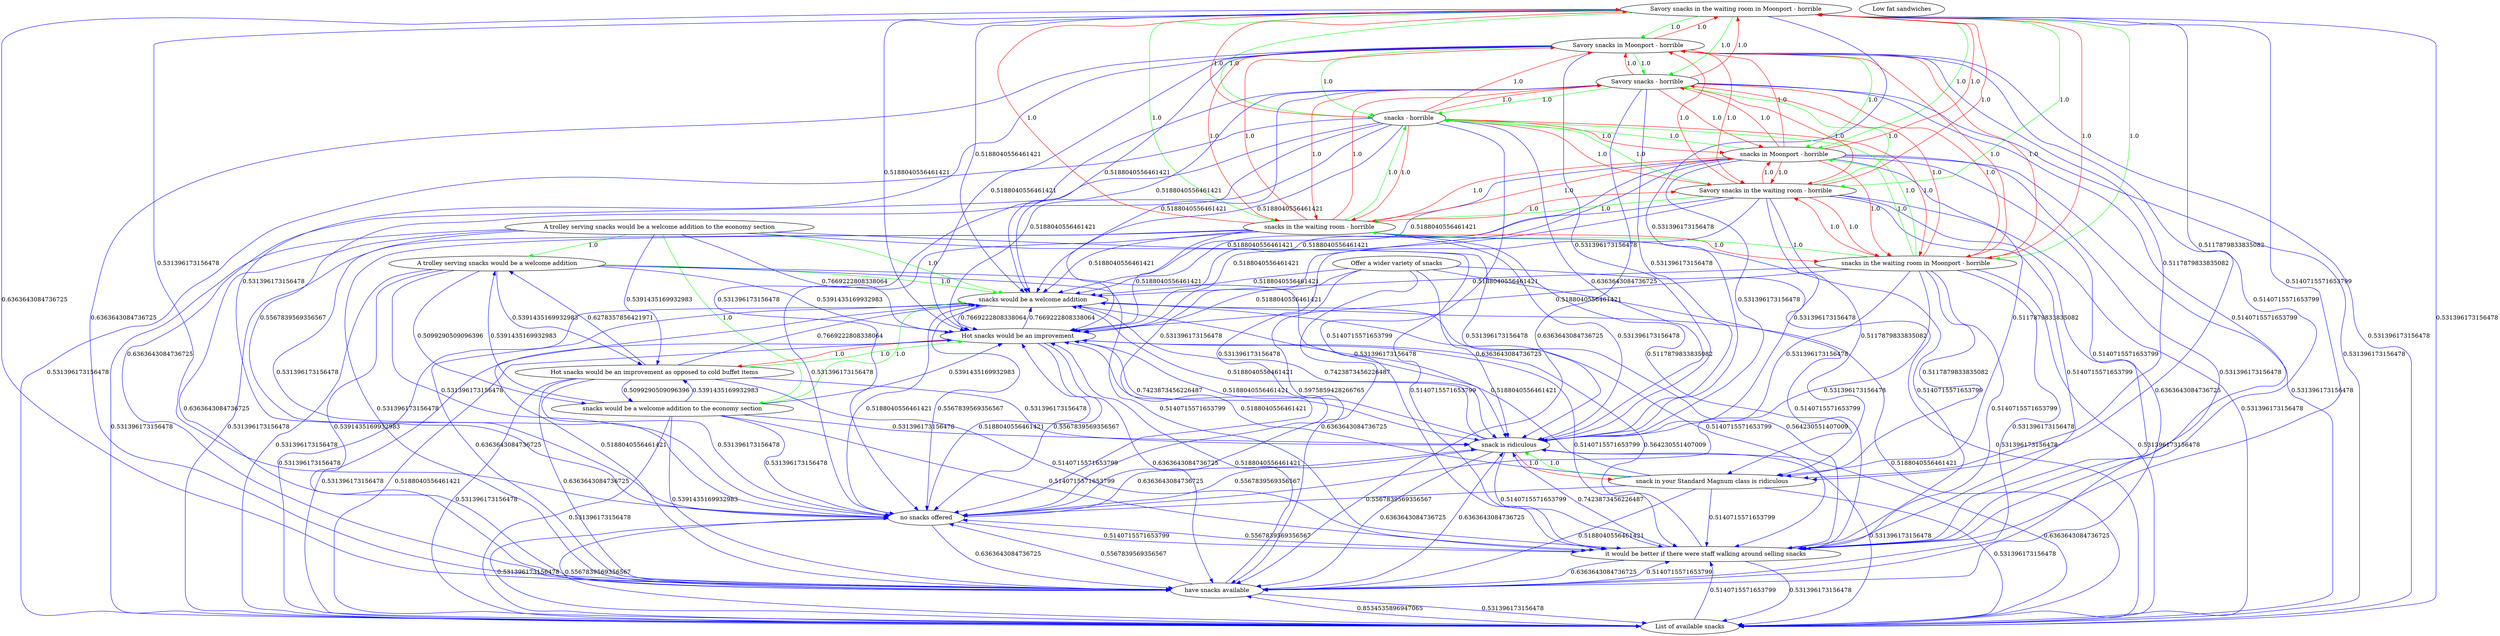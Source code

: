 digraph rawGraph {
"A trolley serving snacks would be a welcome addition to the economy section";"A trolley serving snacks would be a welcome addition";"snacks would be a welcome addition";"snacks would be a welcome addition to the economy section";"Hot snacks would be an improvement as opposed to cold buffet items";"Hot snacks would be an improvement";"List of available snacks";"Low fat sandwiches";"Offer a wider variety of snacks";"Savory snacks in the waiting room in Moonport - horrible";"Savory snacks in Moonport - horrible";"Savory snacks - horrible";"snacks - horrible";"snacks in Moonport - horrible";"Savory snacks in the waiting room - horrible";"snacks in the waiting room - horrible";"snacks in the waiting room in Moonport - horrible";"have snacks available";"it would be better if there were staff walking around selling snacks";"no snacks offered";"snack in your Standard Magnum class is ridiculous";"snack is ridiculous";"A trolley serving snacks would be a welcome addition to the economy section" -> "A trolley serving snacks would be a welcome addition" [label=1.0] [color=green]
"A trolley serving snacks would be a welcome addition" -> "snacks would be a welcome addition" [label=1.0] [color=green]
"A trolley serving snacks would be a welcome addition to the economy section" -> "snacks would be a welcome addition to the economy section" [label=1.0] [color=green]
"snacks would be a welcome addition to the economy section" -> "snacks would be a welcome addition" [label=1.0] [color=green]
"A trolley serving snacks would be a welcome addition to the economy section" -> "snacks would be a welcome addition" [label=1.0] [color=green]
"Hot snacks would be an improvement as opposed to cold buffet items" -> "Hot snacks would be an improvement" [label=1.0] [color=green]
"Hot snacks would be an improvement" -> "Hot snacks would be an improvement as opposed to cold buffet items" [label=1.0] [color=red]
"snacks would be a welcome addition" -> "Hot snacks would be an improvement" [label=0.7669222808338064] [color=blue]
"Hot snacks would be an improvement" -> "snacks would be a welcome addition" [label=0.7669222808338064] [color=blue]
"A trolley serving snacks would be a welcome addition" -> "Hot snacks would be an improvement as opposed to cold buffet items" [label=0.5391435169932983] [color=blue]
"snacks would be a welcome addition to the economy section" -> "Hot snacks would be an improvement as opposed to cold buffet items" [label=0.5391435169932983] [color=blue]
"Hot snacks would be an improvement as opposed to cold buffet items" -> "A trolley serving snacks would be a welcome addition" [label=0.6278357856421971] [color=blue]
"Hot snacks would be an improvement as opposed to cold buffet items" -> "snacks would be a welcome addition to the economy section" [label=0.5099290509096396] [color=blue]
"A trolley serving snacks would be a welcome addition to the economy section" -> "Hot snacks would be an improvement as opposed to cold buffet items" [label=0.5391435169932983] [color=blue]
"A trolley serving snacks would be a welcome addition to the economy section" -> "Hot snacks would be an improvement" [label=0.7669222808338064] [color=blue]
"A trolley serving snacks would be a welcome addition" -> "Hot snacks would be an improvement" [label=0.5391435169932983] [color=blue]
"A trolley serving snacks would be a welcome addition" -> "snacks would be a welcome addition to the economy section" [label=0.5099290509096396] [color=blue]
"snacks would be a welcome addition to the economy section" -> "Hot snacks would be an improvement" [label=0.5391435169932983] [color=blue]
"snacks would be a welcome addition to the economy section" -> "A trolley serving snacks would be a welcome addition" [label=0.5391435169932983] [color=blue]
"Hot snacks would be an improvement as opposed to cold buffet items" -> "snacks would be a welcome addition" [label=0.7669222808338064] [color=blue]
"Savory snacks in the waiting room in Moonport - horrible" -> "Savory snacks in Moonport - horrible" [label=1.0] [color=green]
"Savory snacks in Moonport - horrible" -> "Savory snacks - horrible" [label=1.0] [color=green]
"Savory snacks - horrible" -> "snacks - horrible" [label=1.0] [color=green]
"Savory snacks in Moonport - horrible" -> "snacks in Moonport - horrible" [label=1.0] [color=green]
"snacks in Moonport - horrible" -> "snacks - horrible" [label=1.0] [color=green]
"Savory snacks in the waiting room in Moonport - horrible" -> "Savory snacks in the waiting room - horrible" [label=1.0] [color=green]
"Savory snacks in the waiting room - horrible" -> "Savory snacks - horrible" [label=1.0] [color=green]
"Savory snacks in the waiting room - horrible" -> "snacks in the waiting room - horrible" [label=1.0] [color=green]
"snacks in the waiting room - horrible" -> "snacks - horrible" [label=1.0] [color=green]
"Savory snacks in the waiting room in Moonport - horrible" -> "snacks in the waiting room in Moonport - horrible" [label=1.0] [color=green]
"snacks in the waiting room in Moonport - horrible" -> "snacks in Moonport - horrible" [label=1.0] [color=green]
"snacks in the waiting room in Moonport - horrible" -> "snacks in the waiting room - horrible" [label=1.0] [color=green]
"Savory snacks in the waiting room in Moonport - horrible" -> "snacks in Moonport - horrible" [label=1.0] [color=green]
"Savory snacks in the waiting room in Moonport - horrible" -> "Savory snacks - horrible" [label=1.0] [color=green]
"Savory snacks in the waiting room in Moonport - horrible" -> "snacks in the waiting room - horrible" [label=1.0] [color=green]
"Savory snacks in Moonport - horrible" -> "snacks - horrible" [label=1.0] [color=green]
"Savory snacks in the waiting room - horrible" -> "snacks - horrible" [label=1.0] [color=green]
"snacks in the waiting room in Moonport - horrible" -> "snacks - horrible" [label=1.0] [color=green]
"Savory snacks in the waiting room in Moonport - horrible" -> "snacks - horrible" [label=1.0] [color=green]
"Savory snacks in Moonport - horrible" -> "Savory snacks in the waiting room in Moonport - horrible" [label=1.0] [color=red]
"Savory snacks in Moonport - horrible" -> "Savory snacks in the waiting room - horrible" [label=1.0] [color=red]
"Savory snacks in Moonport - horrible" -> "snacks in the waiting room - horrible" [label=1.0] [color=red]
"Savory snacks in Moonport - horrible" -> "snacks in the waiting room in Moonport - horrible" [label=1.0] [color=red]
"Savory snacks - horrible" -> "Savory snacks in the waiting room in Moonport - horrible" [label=1.0] [color=red]
"Savory snacks - horrible" -> "Savory snacks in Moonport - horrible" [label=1.0] [color=red]
"Savory snacks - horrible" -> "snacks in Moonport - horrible" [label=1.0] [color=red]
"Savory snacks - horrible" -> "Savory snacks in the waiting room - horrible" [label=1.0] [color=red]
"Savory snacks - horrible" -> "snacks in the waiting room - horrible" [label=1.0] [color=red]
"Savory snacks - horrible" -> "snacks in the waiting room in Moonport - horrible" [label=1.0] [color=red]
"snacks - horrible" -> "Savory snacks in the waiting room in Moonport - horrible" [label=1.0] [color=red]
"snacks - horrible" -> "Savory snacks in Moonport - horrible" [label=1.0] [color=red]
"snacks - horrible" -> "Savory snacks - horrible" [label=1.0] [color=red]
"snacks - horrible" -> "snacks in Moonport - horrible" [label=1.0] [color=red]
"snacks - horrible" -> "Savory snacks in the waiting room - horrible" [label=1.0] [color=red]
"snacks - horrible" -> "snacks in the waiting room - horrible" [label=1.0] [color=red]
"snacks - horrible" -> "snacks in the waiting room in Moonport - horrible" [label=1.0] [color=red]
"snacks in Moonport - horrible" -> "Savory snacks in the waiting room in Moonport - horrible" [label=1.0] [color=red]
"snacks in Moonport - horrible" -> "Savory snacks in Moonport - horrible" [label=1.0] [color=red]
"snacks in Moonport - horrible" -> "Savory snacks - horrible" [label=1.0] [color=red]
"snacks in Moonport - horrible" -> "Savory snacks in the waiting room - horrible" [label=1.0] [color=red]
"snacks in Moonport - horrible" -> "snacks in the waiting room - horrible" [label=1.0] [color=red]
"snacks in Moonport - horrible" -> "snacks in the waiting room in Moonport - horrible" [label=1.0] [color=red]
"Savory snacks in the waiting room - horrible" -> "Savory snacks in the waiting room in Moonport - horrible" [label=1.0] [color=red]
"Savory snacks in the waiting room - horrible" -> "Savory snacks in Moonport - horrible" [label=1.0] [color=red]
"Savory snacks in the waiting room - horrible" -> "snacks in Moonport - horrible" [label=1.0] [color=red]
"Savory snacks in the waiting room - horrible" -> "snacks in the waiting room in Moonport - horrible" [label=1.0] [color=red]
"snacks in the waiting room - horrible" -> "Savory snacks in the waiting room in Moonport - horrible" [label=1.0] [color=red]
"snacks in the waiting room - horrible" -> "Savory snacks in Moonport - horrible" [label=1.0] [color=red]
"snacks in the waiting room - horrible" -> "Savory snacks - horrible" [label=1.0] [color=red]
"snacks in the waiting room - horrible" -> "snacks in Moonport - horrible" [label=1.0] [color=red]
"snacks in the waiting room - horrible" -> "Savory snacks in the waiting room - horrible" [label=1.0] [color=red]
"snacks in the waiting room - horrible" -> "snacks in the waiting room in Moonport - horrible" [label=1.0] [color=red]
"snacks in the waiting room in Moonport - horrible" -> "Savory snacks in the waiting room in Moonport - horrible" [label=1.0] [color=red]
"snacks in the waiting room in Moonport - horrible" -> "Savory snacks in Moonport - horrible" [label=1.0] [color=red]
"snacks in the waiting room in Moonport - horrible" -> "Savory snacks - horrible" [label=1.0] [color=red]
"snacks in the waiting room in Moonport - horrible" -> "Savory snacks in the waiting room - horrible" [label=1.0] [color=red]
"have snacks available" -> "List of available snacks" [label=0.531396173156478] [color=blue]
"List of available snacks" -> "have snacks available" [label=0.8534535896947065] [color=blue]
"Offer a wider variety of snacks" -> "have snacks available" [label=0.6363643084736725] [color=blue]
"Hot snacks would be an improvement" -> "have snacks available" [label=0.6363643084736725] [color=blue]
"snacks - horrible" -> "have snacks available" [label=0.6363643084736725] [color=blue]
"snacks would be a welcome addition" -> "have snacks available" [label=0.6363643084736725] [color=blue]
"A trolley serving snacks would be a welcome addition to the economy section" -> "have snacks available" [label=0.6363643084736725] [color=blue]
"A trolley serving snacks would be a welcome addition" -> "have snacks available" [label=0.5391435169932983] [color=blue]
"snacks would be a welcome addition" -> "List of available snacks" [label=0.531396173156478] [color=blue]
"snacks would be a welcome addition to the economy section" -> "List of available snacks" [label=0.531396173156478] [color=blue]
"snacks would be a welcome addition to the economy section" -> "have snacks available" [label=0.5391435169932983] [color=blue]
"Hot snacks would be an improvement as opposed to cold buffet items" -> "List of available snacks" [label=0.531396173156478] [color=blue]
"Hot snacks would be an improvement as opposed to cold buffet items" -> "have snacks available" [label=0.6363643084736725] [color=blue]
"Hot snacks would be an improvement" -> "List of available snacks" [label=0.531396173156478] [color=blue]
"Offer a wider variety of snacks" -> "List of available snacks" [label=0.531396173156478] [color=blue]
"Savory snacks in the waiting room in Moonport - horrible" -> "have snacks available" [label=0.6363643084736725] [color=blue]
"Savory snacks in Moonport - horrible" -> "have snacks available" [label=0.6363643084736725] [color=blue]
"Savory snacks - horrible" -> "have snacks available" [label=0.6363643084736725] [color=blue]
"snacks - horrible" -> "List of available snacks" [label=0.531396173156478] [color=blue]
"snacks in Moonport - horrible" -> "List of available snacks" [label=0.531396173156478] [color=blue]
"snacks in Moonport - horrible" -> "have snacks available" [label=0.531396173156478] [color=blue]
"Savory snacks in the waiting room - horrible" -> "List of available snacks" [label=0.531396173156478] [color=blue]
"Savory snacks in the waiting room - horrible" -> "have snacks available" [label=0.6363643084736725] [color=blue]
"snacks in the waiting room - horrible" -> "List of available snacks" [label=0.531396173156478] [color=blue]
"snacks in the waiting room - horrible" -> "have snacks available" [label=0.531396173156478] [color=blue]
"snacks in the waiting room in Moonport - horrible" -> "List of available snacks" [label=0.531396173156478] [color=blue]
"snacks in the waiting room in Moonport - horrible" -> "have snacks available" [label=0.531396173156478] [color=blue]
"A trolley serving snacks would be a welcome addition to the economy section" -> "List of available snacks" [label=0.531396173156478] [color=blue]
"A trolley serving snacks would be a welcome addition" -> "List of available snacks" [label=0.531396173156478] [color=blue]
"Savory snacks in the waiting room in Moonport - horrible" -> "List of available snacks" [label=0.531396173156478] [color=blue]
"Savory snacks in Moonport - horrible" -> "List of available snacks" [label=0.531396173156478] [color=blue]
"Savory snacks - horrible" -> "List of available snacks" [label=0.531396173156478] [color=blue]
"Hot snacks would be an improvement" -> "it would be better if there were staff walking around selling snacks" [label=0.5140715571653799] [color=blue]
"it would be better if there were staff walking around selling snacks" -> "Hot snacks would be an improvement" [label=0.564230551407009] [color=blue]
"it would be better if there were staff walking around selling snacks" -> "have snacks available" [label=0.6363643084736725] [color=blue]
"it would be better if there were staff walking around selling snacks" -> "snacks would be a welcome addition" [label=0.564230551407009] [color=blue]
"A trolley serving snacks would be a welcome addition to the economy section" -> "it would be better if there were staff walking around selling snacks" [label=0.5140715571653799] [color=blue]
"A trolley serving snacks would be a welcome addition" -> "it would be better if there were staff walking around selling snacks" [label=0.5140715571653799] [color=blue]
"snacks would be a welcome addition" -> "it would be better if there were staff walking around selling snacks" [label=0.5140715571653799] [color=blue]
"snacks would be a welcome addition to the economy section" -> "it would be better if there were staff walking around selling snacks" [label=0.5140715571653799] [color=blue]
"Hot snacks would be an improvement as opposed to cold buffet items" -> "it would be better if there were staff walking around selling snacks" [label=0.5140715571653799] [color=blue]
"it would be better if there were staff walking around selling snacks" -> "List of available snacks" [label=0.531396173156478] [color=blue]
"List of available snacks" -> "no snacks offered" [label=0.5567839569356567] [color=blue]
"it would be better if there were staff walking around selling snacks" -> "no snacks offered" [label=0.5567839569356567] [color=blue]
"Offer a wider variety of snacks" -> "no snacks offered" [label=0.5975859428266765] [color=blue]
"Hot snacks would be an improvement" -> "no snacks offered" [label=0.5567839569356567] [color=blue]
"have snacks available" -> "no snacks offered" [label=0.5567839569356567] [color=blue]
"no snacks offered" -> "have snacks available" [label=0.6363643084736725] [color=blue]
"snacks - horrible" -> "no snacks offered" [label=0.5567839569356567] [color=blue]
"snacks would be a welcome addition" -> "no snacks offered" [label=0.5567839569356567] [color=blue]
"A trolley serving snacks would be a welcome addition to the economy section" -> "no snacks offered" [label=0.531396173156478] [color=blue]
"A trolley serving snacks would be a welcome addition" -> "no snacks offered" [label=0.531396173156478] [color=blue]
"snacks would be a welcome addition to the economy section" -> "no snacks offered" [label=0.531396173156478] [color=blue]
"Hot snacks would be an improvement as opposed to cold buffet items" -> "no snacks offered" [label=0.531396173156478] [color=blue]
"Savory snacks in the waiting room in Moonport - horrible" -> "no snacks offered" [label=0.531396173156478] [color=blue]
"Savory snacks in Moonport - horrible" -> "no snacks offered" [label=0.531396173156478] [color=blue]
"Savory snacks - horrible" -> "no snacks offered" [label=0.531396173156478] [color=blue]
"snacks in Moonport - horrible" -> "no snacks offered" [label=0.531396173156478] [color=blue]
"Savory snacks in the waiting room - horrible" -> "no snacks offered" [label=0.531396173156478] [color=blue]
"snacks in the waiting room - horrible" -> "no snacks offered" [label=0.531396173156478] [color=blue]
"snacks in the waiting room in Moonport - horrible" -> "no snacks offered" [label=0.531396173156478] [color=blue]
"no snacks offered" -> "List of available snacks" [label=0.531396173156478] [color=blue]
"snack in your Standard Magnum class is ridiculous" -> "snack is ridiculous" [label=1.0] [color=green]
"snack is ridiculous" -> "snack in your Standard Magnum class is ridiculous" [label=1.0] [color=red]
"no snacks offered" -> "snack is ridiculous" [label=0.6363643084736725] [color=blue]
"snack is ridiculous" -> "no snacks offered" [label=0.5567839569356567] [color=blue]
"List of available snacks" -> "snack is ridiculous" [label=0.6363643084736725] [color=blue]
"it would be better if there were staff walking around selling snacks" -> "snack is ridiculous" [label=0.7423873456226487] [color=blue]
"Offer a wider variety of snacks" -> "snack is ridiculous" [label=0.6363643084736725] [color=blue]
"Hot snacks would be an improvement" -> "snack is ridiculous" [label=0.7423873456226487] [color=blue]
"snack is ridiculous" -> "Hot snacks would be an improvement" [label=0.5188040556461421] [color=blue]
"have snacks available" -> "snack is ridiculous" [label=0.6363643084736725] [color=blue]
"snack is ridiculous" -> "have snacks available" [label=0.6363643084736725] [color=blue]
"snacks - horrible" -> "snack is ridiculous" [label=0.6363643084736725] [color=blue]
"snacks in Moonport - horrible" -> "snack in your Standard Magnum class is ridiculous" [label=0.5117879833835082] [color=blue]
"snacks in the waiting room - horrible" -> "snack in your Standard Magnum class is ridiculous" [label=0.5117879833835082] [color=blue]
"snack is ridiculous" -> "snacks would be a welcome addition" [label=0.5188040556461421] [color=blue]
"snacks would be a welcome addition" -> "snack is ridiculous" [label=0.7423873456226487] [color=blue]
"A trolley serving snacks would be a welcome addition to the economy section" -> "snack is ridiculous" [label=0.531396173156478] [color=blue]
"A trolley serving snacks would be a welcome addition" -> "snack is ridiculous" [label=0.531396173156478] [color=blue]
"snacks would be a welcome addition to the economy section" -> "snack is ridiculous" [label=0.531396173156478] [color=blue]
"Hot snacks would be an improvement as opposed to cold buffet items" -> "snack is ridiculous" [label=0.531396173156478] [color=blue]
"List of available snacks" -> "Hot snacks would be an improvement" [label=0.5188040556461421] [color=blue]
"List of available snacks" -> "snacks would be a welcome addition" [label=0.5188040556461421] [color=blue]
"Offer a wider variety of snacks" -> "Hot snacks would be an improvement" [label=0.5188040556461421] [color=blue]
"Offer a wider variety of snacks" -> "snacks would be a welcome addition" [label=0.5188040556461421] [color=blue]
"Savory snacks in the waiting room in Moonport - horrible" -> "Hot snacks would be an improvement" [label=0.5188040556461421] [color=blue]
"Savory snacks in the waiting room in Moonport - horrible" -> "snack is ridiculous" [label=0.531396173156478] [color=blue]
"Savory snacks in the waiting room in Moonport - horrible" -> "snacks would be a welcome addition" [label=0.5188040556461421] [color=blue]
"Savory snacks in the waiting room in Moonport - horrible" -> "snack in your Standard Magnum class is ridiculous" [label=0.5117879833835082] [color=blue]
"Savory snacks in Moonport - horrible" -> "Hot snacks would be an improvement" [label=0.5188040556461421] [color=blue]
"Savory snacks in Moonport - horrible" -> "snack is ridiculous" [label=0.531396173156478] [color=blue]
"Savory snacks in Moonport - horrible" -> "snacks would be a welcome addition" [label=0.5188040556461421] [color=blue]
"Savory snacks in Moonport - horrible" -> "snack in your Standard Magnum class is ridiculous" [label=0.5117879833835082] [color=blue]
"Savory snacks - horrible" -> "Hot snacks would be an improvement" [label=0.5188040556461421] [color=blue]
"Savory snacks - horrible" -> "snack is ridiculous" [label=0.531396173156478] [color=blue]
"Savory snacks - horrible" -> "snacks would be a welcome addition" [label=0.5188040556461421] [color=blue]
"snacks - horrible" -> "Hot snacks would be an improvement" [label=0.5188040556461421] [color=blue]
"snacks - horrible" -> "snacks would be a welcome addition" [label=0.5188040556461421] [color=blue]
"snacks in Moonport - horrible" -> "Hot snacks would be an improvement" [label=0.5188040556461421] [color=blue]
"snacks in Moonport - horrible" -> "snack is ridiculous" [label=0.531396173156478] [color=blue]
"snacks in Moonport - horrible" -> "snacks would be a welcome addition" [label=0.5188040556461421] [color=blue]
"Savory snacks in the waiting room - horrible" -> "Hot snacks would be an improvement" [label=0.5188040556461421] [color=blue]
"Savory snacks in the waiting room - horrible" -> "snack is ridiculous" [label=0.531396173156478] [color=blue]
"Savory snacks in the waiting room - horrible" -> "snacks would be a welcome addition" [label=0.5188040556461421] [color=blue]
"Savory snacks in the waiting room - horrible" -> "snack in your Standard Magnum class is ridiculous" [label=0.5117879833835082] [color=blue]
"snacks in the waiting room - horrible" -> "Hot snacks would be an improvement" [label=0.5188040556461421] [color=blue]
"snacks in the waiting room - horrible" -> "snack is ridiculous" [label=0.531396173156478] [color=blue]
"snacks in the waiting room - horrible" -> "snacks would be a welcome addition" [label=0.5188040556461421] [color=blue]
"snacks in the waiting room in Moonport - horrible" -> "Hot snacks would be an improvement" [label=0.5188040556461421] [color=blue]
"snacks in the waiting room in Moonport - horrible" -> "snack is ridiculous" [label=0.531396173156478] [color=blue]
"snacks in the waiting room in Moonport - horrible" -> "snacks would be a welcome addition" [label=0.5188040556461421] [color=blue]
"snacks in the waiting room in Moonport - horrible" -> "snack in your Standard Magnum class is ridiculous" [label=0.5117879833835082] [color=blue]
"have snacks available" -> "Hot snacks would be an improvement" [label=0.5188040556461421] [color=blue]
"have snacks available" -> "snacks would be a welcome addition" [label=0.5188040556461421] [color=blue]
"no snacks offered" -> "Hot snacks would be an improvement" [label=0.5188040556461421] [color=blue]
"no snacks offered" -> "snacks would be a welcome addition" [label=0.5188040556461421] [color=blue]
"snack in your Standard Magnum class is ridiculous" -> "no snacks offered" [label=0.5567839569356567] [color=blue]
"snack in your Standard Magnum class is ridiculous" -> "Hot snacks would be an improvement" [label=0.5188040556461421] [color=blue]
"snack in your Standard Magnum class is ridiculous" -> "have snacks available" [label=0.5188040556461421] [color=blue]
"snack in your Standard Magnum class is ridiculous" -> "snacks would be a welcome addition" [label=0.5188040556461421] [color=blue]
"snack is ridiculous" -> "List of available snacks" [label=0.531396173156478] [color=blue]
"snack is ridiculous" -> "it would be better if there were staff walking around selling snacks" [label=0.5140715571653799] [color=blue]
"List of available snacks" -> "it would be better if there were staff walking around selling snacks" [label=0.5140715571653799] [color=blue]
"Offer a wider variety of snacks" -> "it would be better if there were staff walking around selling snacks" [label=0.5140715571653799] [color=blue]
"Savory snacks in the waiting room in Moonport - horrible" -> "it would be better if there were staff walking around selling snacks" [label=0.5140715571653799] [color=blue]
"Savory snacks in Moonport - horrible" -> "it would be better if there were staff walking around selling snacks" [label=0.5140715571653799] [color=blue]
"Savory snacks - horrible" -> "it would be better if there were staff walking around selling snacks" [label=0.5140715571653799] [color=blue]
"snacks - horrible" -> "it would be better if there were staff walking around selling snacks" [label=0.5140715571653799] [color=blue]
"snacks in Moonport - horrible" -> "it would be better if there were staff walking around selling snacks" [label=0.5140715571653799] [color=blue]
"Savory snacks in the waiting room - horrible" -> "it would be better if there were staff walking around selling snacks" [label=0.5140715571653799] [color=blue]
"snacks in the waiting room - horrible" -> "it would be better if there were staff walking around selling snacks" [label=0.5140715571653799] [color=blue]
"snacks in the waiting room in Moonport - horrible" -> "it would be better if there were staff walking around selling snacks" [label=0.5140715571653799] [color=blue]
"have snacks available" -> "it would be better if there were staff walking around selling snacks" [label=0.5140715571653799] [color=blue]
"no snacks offered" -> "it would be better if there were staff walking around selling snacks" [label=0.5140715571653799] [color=blue]
"snack in your Standard Magnum class is ridiculous" -> "List of available snacks" [label=0.531396173156478] [color=blue]
"snack in your Standard Magnum class is ridiculous" -> "it would be better if there were staff walking around selling snacks" [label=0.5140715571653799] [color=blue]
}